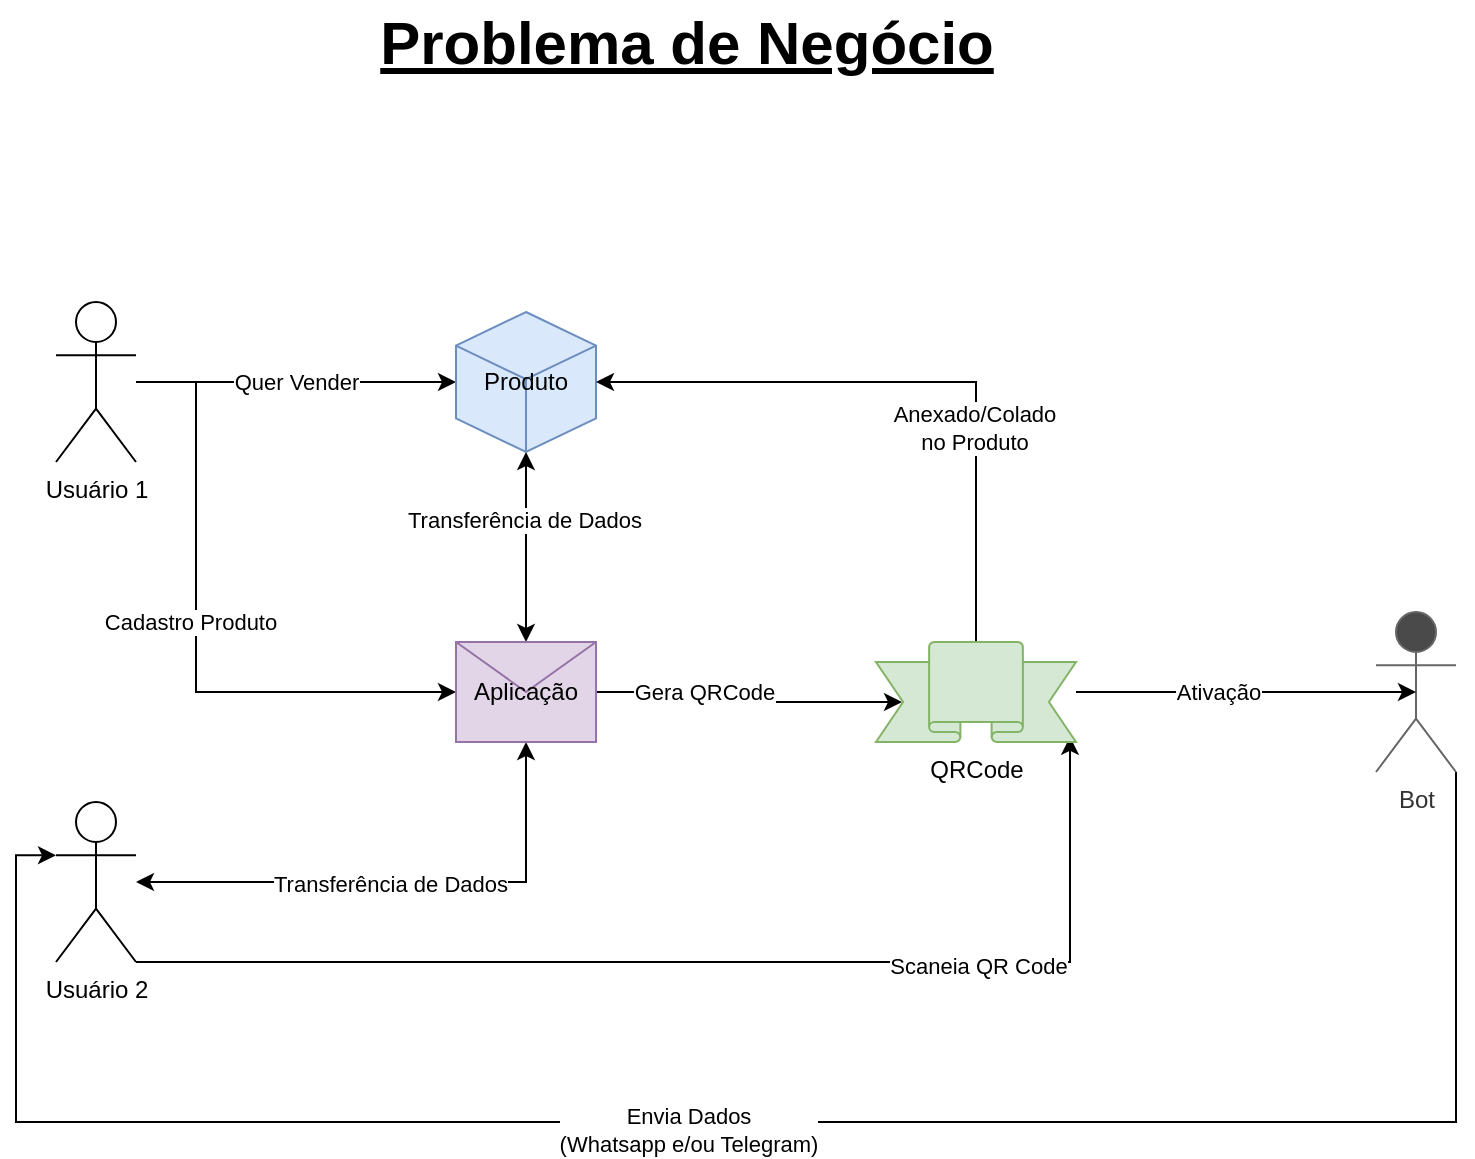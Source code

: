 <mxfile version="14.5.1" type="github">
  <diagram id="xGj46IYANj5iOg0yPcdx" name="Geral">
    <mxGraphModel dx="1040" dy="540" grid="1" gridSize="10" guides="1" tooltips="1" connect="1" arrows="1" fold="1" page="1" pageScale="1" pageWidth="827" pageHeight="1169" math="0" shadow="0">
      <root>
        <mxCell id="0" />
        <mxCell id="1" parent="0" />
        <mxCell id="A4_t3yzwf4Hzh37emmoY-1" value="Problema de Negócio" style="text;html=1;resizable=0;autosize=1;align=center;verticalAlign=middle;points=[];rounded=0;fontStyle=5;dashed=1;shadow=0;sketch=0;glass=0;fontSize=30;direction=west;rotation=0;" vertex="1" parent="1">
          <mxGeometry x="255" y="20" width="320" height="40" as="geometry" />
        </mxCell>
        <mxCell id="A4_t3yzwf4Hzh37emmoY-10" style="edgeStyle=orthogonalEdgeStyle;rounded=0;orthogonalLoop=1;jettySize=auto;html=1;" edge="1" parent="1" source="A4_t3yzwf4Hzh37emmoY-2" target="A4_t3yzwf4Hzh37emmoY-5">
          <mxGeometry relative="1" as="geometry" />
        </mxCell>
        <mxCell id="A4_t3yzwf4Hzh37emmoY-11" value="Quer Vender" style="edgeLabel;html=1;align=center;verticalAlign=middle;resizable=0;points=[];" vertex="1" connectable="0" parent="A4_t3yzwf4Hzh37emmoY-10">
          <mxGeometry x="-0.253" y="-1" relative="1" as="geometry">
            <mxPoint x="20" y="-1" as="offset" />
          </mxGeometry>
        </mxCell>
        <mxCell id="A4_t3yzwf4Hzh37emmoY-12" style="edgeStyle=orthogonalEdgeStyle;rounded=0;orthogonalLoop=1;jettySize=auto;html=1;entryX=0;entryY=0.5;entryDx=0;entryDy=0;" edge="1" parent="1" source="A4_t3yzwf4Hzh37emmoY-2" target="A4_t3yzwf4Hzh37emmoY-7">
          <mxGeometry relative="1" as="geometry">
            <Array as="points">
              <mxPoint x="170" y="210" />
              <mxPoint x="170" y="365" />
            </Array>
          </mxGeometry>
        </mxCell>
        <mxCell id="A4_t3yzwf4Hzh37emmoY-13" value="Cadastro Produto" style="edgeLabel;html=1;align=center;verticalAlign=middle;resizable=0;points=[];" vertex="1" connectable="0" parent="A4_t3yzwf4Hzh37emmoY-12">
          <mxGeometry x="-0.051" y="-3" relative="1" as="geometry">
            <mxPoint as="offset" />
          </mxGeometry>
        </mxCell>
        <mxCell id="A4_t3yzwf4Hzh37emmoY-2" value="Usuário 1" style="shape=umlActor;verticalLabelPosition=bottom;verticalAlign=top;html=1;outlineConnect=0;" vertex="1" parent="1">
          <mxGeometry x="100" y="170" width="40" height="80" as="geometry" />
        </mxCell>
        <mxCell id="A4_t3yzwf4Hzh37emmoY-20" value="T" style="edgeStyle=orthogonalEdgeStyle;rounded=0;orthogonalLoop=1;jettySize=auto;html=1;entryX=0.5;entryY=1;entryDx=0;entryDy=0;startArrow=classic;startFill=1;" edge="1" parent="1" source="A4_t3yzwf4Hzh37emmoY-4" target="A4_t3yzwf4Hzh37emmoY-7">
          <mxGeometry relative="1" as="geometry" />
        </mxCell>
        <mxCell id="A4_t3yzwf4Hzh37emmoY-21" value="Transferência de Dados" style="edgeLabel;html=1;align=center;verticalAlign=middle;resizable=0;points=[];" vertex="1" connectable="0" parent="A4_t3yzwf4Hzh37emmoY-20">
          <mxGeometry x="-0.043" y="-1" relative="1" as="geometry">
            <mxPoint as="offset" />
          </mxGeometry>
        </mxCell>
        <mxCell id="A4_t3yzwf4Hzh37emmoY-24" style="edgeStyle=orthogonalEdgeStyle;rounded=0;orthogonalLoop=1;jettySize=auto;html=1;entryX=0.97;entryY=0.948;entryDx=0;entryDy=0;entryPerimeter=0;startArrow=none;startFill=0;" edge="1" parent="1" source="A4_t3yzwf4Hzh37emmoY-4" target="A4_t3yzwf4Hzh37emmoY-8">
          <mxGeometry relative="1" as="geometry">
            <Array as="points">
              <mxPoint x="607" y="500" />
            </Array>
          </mxGeometry>
        </mxCell>
        <mxCell id="A4_t3yzwf4Hzh37emmoY-25" value="Scaneia QR Code" style="edgeLabel;html=1;align=center;verticalAlign=middle;resizable=0;points=[];" vertex="1" connectable="0" parent="A4_t3yzwf4Hzh37emmoY-24">
          <mxGeometry x="0.453" y="-2" relative="1" as="geometry">
            <mxPoint as="offset" />
          </mxGeometry>
        </mxCell>
        <mxCell id="A4_t3yzwf4Hzh37emmoY-4" value="Usuário 2" style="shape=umlActor;verticalLabelPosition=bottom;verticalAlign=top;html=1;outlineConnect=0;" vertex="1" parent="1">
          <mxGeometry x="100" y="420" width="40" height="80" as="geometry" />
        </mxCell>
        <mxCell id="A4_t3yzwf4Hzh37emmoY-5" value="Produto" style="whiteSpace=wrap;html=1;shape=mxgraph.basic.isocube;isoAngle=15;fillColor=#dae8fc;strokeColor=#6c8ebf;" vertex="1" parent="1">
          <mxGeometry x="300" y="175" width="70" height="70" as="geometry" />
        </mxCell>
        <mxCell id="A4_t3yzwf4Hzh37emmoY-28" style="edgeStyle=orthogonalEdgeStyle;rounded=0;orthogonalLoop=1;jettySize=auto;html=1;startArrow=none;startFill=0;exitX=1;exitY=1;exitDx=0;exitDy=0;exitPerimeter=0;entryX=0;entryY=0.333;entryDx=0;entryDy=0;entryPerimeter=0;" edge="1" parent="1" source="A4_t3yzwf4Hzh37emmoY-6" target="A4_t3yzwf4Hzh37emmoY-4">
          <mxGeometry relative="1" as="geometry">
            <Array as="points">
              <mxPoint x="800" y="580" />
              <mxPoint x="80" y="580" />
              <mxPoint x="80" y="447" />
            </Array>
          </mxGeometry>
        </mxCell>
        <mxCell id="A4_t3yzwf4Hzh37emmoY-29" value="Envia Dados&lt;br&gt;(Whatsapp e/ou Telegram)" style="edgeLabel;html=1;align=center;verticalAlign=middle;resizable=0;points=[];" vertex="1" connectable="0" parent="A4_t3yzwf4Hzh37emmoY-28">
          <mxGeometry x="0.066" y="4" relative="1" as="geometry">
            <mxPoint as="offset" />
          </mxGeometry>
        </mxCell>
        <mxCell id="A4_t3yzwf4Hzh37emmoY-6" value="Bot" style="shape=umlActor;verticalLabelPosition=bottom;verticalAlign=top;html=1;outlineConnect=0;strokeColor=#666666;fontColor=#333333;fillColor=#4A4A4A;" vertex="1" parent="1">
          <mxGeometry x="760" y="325" width="40" height="80" as="geometry" />
        </mxCell>
        <mxCell id="A4_t3yzwf4Hzh37emmoY-15" style="edgeStyle=orthogonalEdgeStyle;rounded=0;orthogonalLoop=1;jettySize=auto;html=1;entryX=0.13;entryY=0.6;entryDx=0;entryDy=0;entryPerimeter=0;" edge="1" parent="1" source="A4_t3yzwf4Hzh37emmoY-7" target="A4_t3yzwf4Hzh37emmoY-8">
          <mxGeometry relative="1" as="geometry" />
        </mxCell>
        <mxCell id="A4_t3yzwf4Hzh37emmoY-16" value="Gera QRCode" style="edgeLabel;html=1;align=center;verticalAlign=middle;resizable=0;points=[];" vertex="1" connectable="0" parent="A4_t3yzwf4Hzh37emmoY-15">
          <mxGeometry x="-0.325" y="3" relative="1" as="geometry">
            <mxPoint y="2.94" as="offset" />
          </mxGeometry>
        </mxCell>
        <mxCell id="A4_t3yzwf4Hzh37emmoY-22" style="edgeStyle=orthogonalEdgeStyle;rounded=0;orthogonalLoop=1;jettySize=auto;html=1;startArrow=classic;startFill=1;" edge="1" parent="1" source="A4_t3yzwf4Hzh37emmoY-7" target="A4_t3yzwf4Hzh37emmoY-5">
          <mxGeometry relative="1" as="geometry" />
        </mxCell>
        <mxCell id="A4_t3yzwf4Hzh37emmoY-23" value="Transferência de Dados" style="edgeLabel;html=1;align=center;verticalAlign=middle;resizable=0;points=[];" vertex="1" connectable="0" parent="A4_t3yzwf4Hzh37emmoY-22">
          <mxGeometry x="0.29" y="1" relative="1" as="geometry">
            <mxPoint as="offset" />
          </mxGeometry>
        </mxCell>
        <mxCell id="A4_t3yzwf4Hzh37emmoY-7" value="Aplicação" style="shape=message;html=1;whiteSpace=wrap;html=1;outlineConnect=0;fillColor=#e1d5e7;strokeColor=#9673a6;" vertex="1" parent="1">
          <mxGeometry x="300" y="340" width="70" height="50" as="geometry" />
        </mxCell>
        <mxCell id="A4_t3yzwf4Hzh37emmoY-17" style="edgeStyle=orthogonalEdgeStyle;rounded=0;orthogonalLoop=1;jettySize=auto;html=1;entryX=1;entryY=0.5;entryDx=0;entryDy=0;entryPerimeter=0;exitX=0.5;exitY=0;exitDx=0;exitDy=0;exitPerimeter=0;" edge="1" parent="1" source="A4_t3yzwf4Hzh37emmoY-8" target="A4_t3yzwf4Hzh37emmoY-5">
          <mxGeometry relative="1" as="geometry" />
        </mxCell>
        <mxCell id="A4_t3yzwf4Hzh37emmoY-18" value="Anexado/Colado&lt;br&gt;no Produto" style="edgeLabel;html=1;align=center;verticalAlign=middle;resizable=0;points=[];" vertex="1" connectable="0" parent="A4_t3yzwf4Hzh37emmoY-17">
          <mxGeometry x="-0.332" y="1" relative="1" as="geometry">
            <mxPoint as="offset" />
          </mxGeometry>
        </mxCell>
        <mxCell id="A4_t3yzwf4Hzh37emmoY-26" style="edgeStyle=orthogonalEdgeStyle;rounded=0;orthogonalLoop=1;jettySize=auto;html=1;entryX=0.5;entryY=0.5;entryDx=0;entryDy=0;entryPerimeter=0;startArrow=none;startFill=0;" edge="1" parent="1" source="A4_t3yzwf4Hzh37emmoY-8" target="A4_t3yzwf4Hzh37emmoY-6">
          <mxGeometry relative="1" as="geometry" />
        </mxCell>
        <mxCell id="A4_t3yzwf4Hzh37emmoY-27" value="Ativação" style="edgeLabel;html=1;align=center;verticalAlign=middle;resizable=0;points=[];" vertex="1" connectable="0" parent="A4_t3yzwf4Hzh37emmoY-26">
          <mxGeometry x="-0.234" y="2" relative="1" as="geometry">
            <mxPoint x="5.29" y="2" as="offset" />
          </mxGeometry>
        </mxCell>
        <mxCell id="A4_t3yzwf4Hzh37emmoY-8" value="QRCode" style="verticalLabelPosition=bottom;verticalAlign=top;html=1;shape=mxgraph.basic.banner;fillColor=#d5e8d4;strokeColor=#82b366;" vertex="1" parent="1">
          <mxGeometry x="510" y="340" width="100" height="50" as="geometry" />
        </mxCell>
      </root>
    </mxGraphModel>
  </diagram>
</mxfile>
